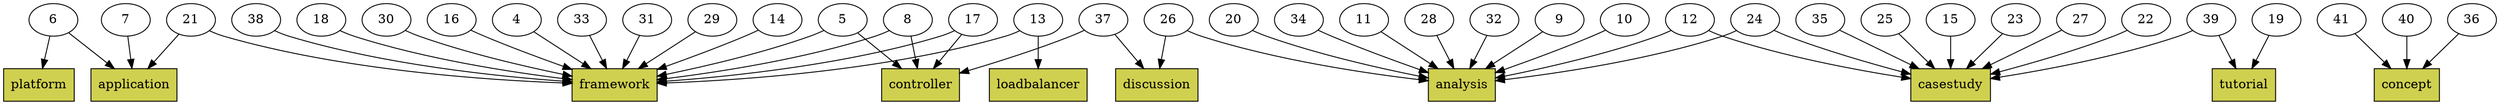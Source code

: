 digraph sldgraph {
overlap=false;
_S33806 -> _S83972;
_S33806 -> _S13184;
_S27786 -> _S65494;
_S65483 -> _S23317;
_S46580 -> _S65494;
_S35658 -> _S70736;
_S22876 -> _S70736;
_S22876 -> _S61206;
_S33128 -> _S23317;
_S33128 -> _S15790;
_S26812 -> _S23317;
_S27083 -> _S65494;
_S95532 -> _S72010;
_S25969 -> _S70736;
_S28614 -> _S72010;
_S38540 -> _S65494;
_S91324 -> _S65494;
_S24108 -> _S87247;
_S24108 -> _S23317;
_S80288 -> _S23317;
_S80288 -> _S15790;
_S89641 -> _S72010;
_S53333 -> _S23317;
_S76564 -> _S65494;
_S44486 -> _S70736;
_S44486 -> _S65494;
_S48894 -> _S83972;
_S48894 -> _S23317;
_S12961 -> _S23317;
_S65299 -> _S83972;
_S23456 -> _S23317;
_S80155 -> _S23317;
_S80155 -> _S15790;
_S85444 -> _S70736;
_S65155 -> _S23317;
_S83554 -> _S70736;
_S83554 -> _S65494;
_S19398 -> _S70736;
_S85095 -> _S65494;
_S85095 -> _S60428;
_S57962 -> _S23317;
_S12787 -> _S15790;
_S12787 -> _S61206;
_S42983 -> _S60428;
_S37338 -> _S70736;
_S26818 -> _S23317;
_S26352 -> _S70736;
_S95355 -> _S23317;
_S99771 -> _S70736;
_S85095 [label="39"];
_S23317 [label="framework",shape=box,style=filled,fillcolor="#d0d050"];
_S65299 [label="7"];
_S35658 [label="20"];
_S12961 [label="31"];
_S72010 [label="concept",shape=box,style=filled,fillcolor="#d0d050"];
_S80155 [label="17"];
_S28614 [label="40"];
_S27786 [label="23"];
_S95355 [label="30"];
_S46580 [label="27"];
_S26812 [label="4"];
_S22876 [label="26"];
_S44486 [label="24"];
_S15790 [label="controller",shape=box,style=filled,fillcolor="#d0d050"];
_S83972 [label="application",shape=box,style=filled,fillcolor="#d0d050"];
_S26352 [label="9"];
_S80288 [label="8"];
_S65155 [label="14"];
_S12787 [label="37"];
_S65494 [label="casestudy",shape=box,style=filled,fillcolor="#d0d050"];
_S85444 [label="11"];
_S60428 [label="tutorial",shape=box,style=filled,fillcolor="#d0d050"];
_S95532 [label="41"];
_S53333 [label="33"];
_S26818 [label="18"];
_S89641 [label="36"];
_S99771 [label="10"];
_S37338 [label="32"];
_S23456 [label="29"];
_S70736 [label="analysis",shape=box,style=filled,fillcolor="#d0d050"];
_S33806 [label="6"];
_S76564 [label="15"];
_S19398 [label="28"];
_S33128 [label="5"];
_S13184 [label="platform",shape=box,style=filled,fillcolor="#d0d050"];
_S65483 [label="16"];
_S48894 [label="21"];
_S61206 [label="discussion",shape=box,style=filled,fillcolor="#d0d050"];
_S38540 [label="35"];
_S57962 [label="38"];
_S87247 [label="loadbalancer",shape=box,style=filled,fillcolor="#d0d050"];
_S91324 [label="25"];
_S25969 [label="34"];
_S42983 [label="19"];
_S83554 [label="12"];
_S24108 [label="13"];
_S27083 [label="22"];
}
